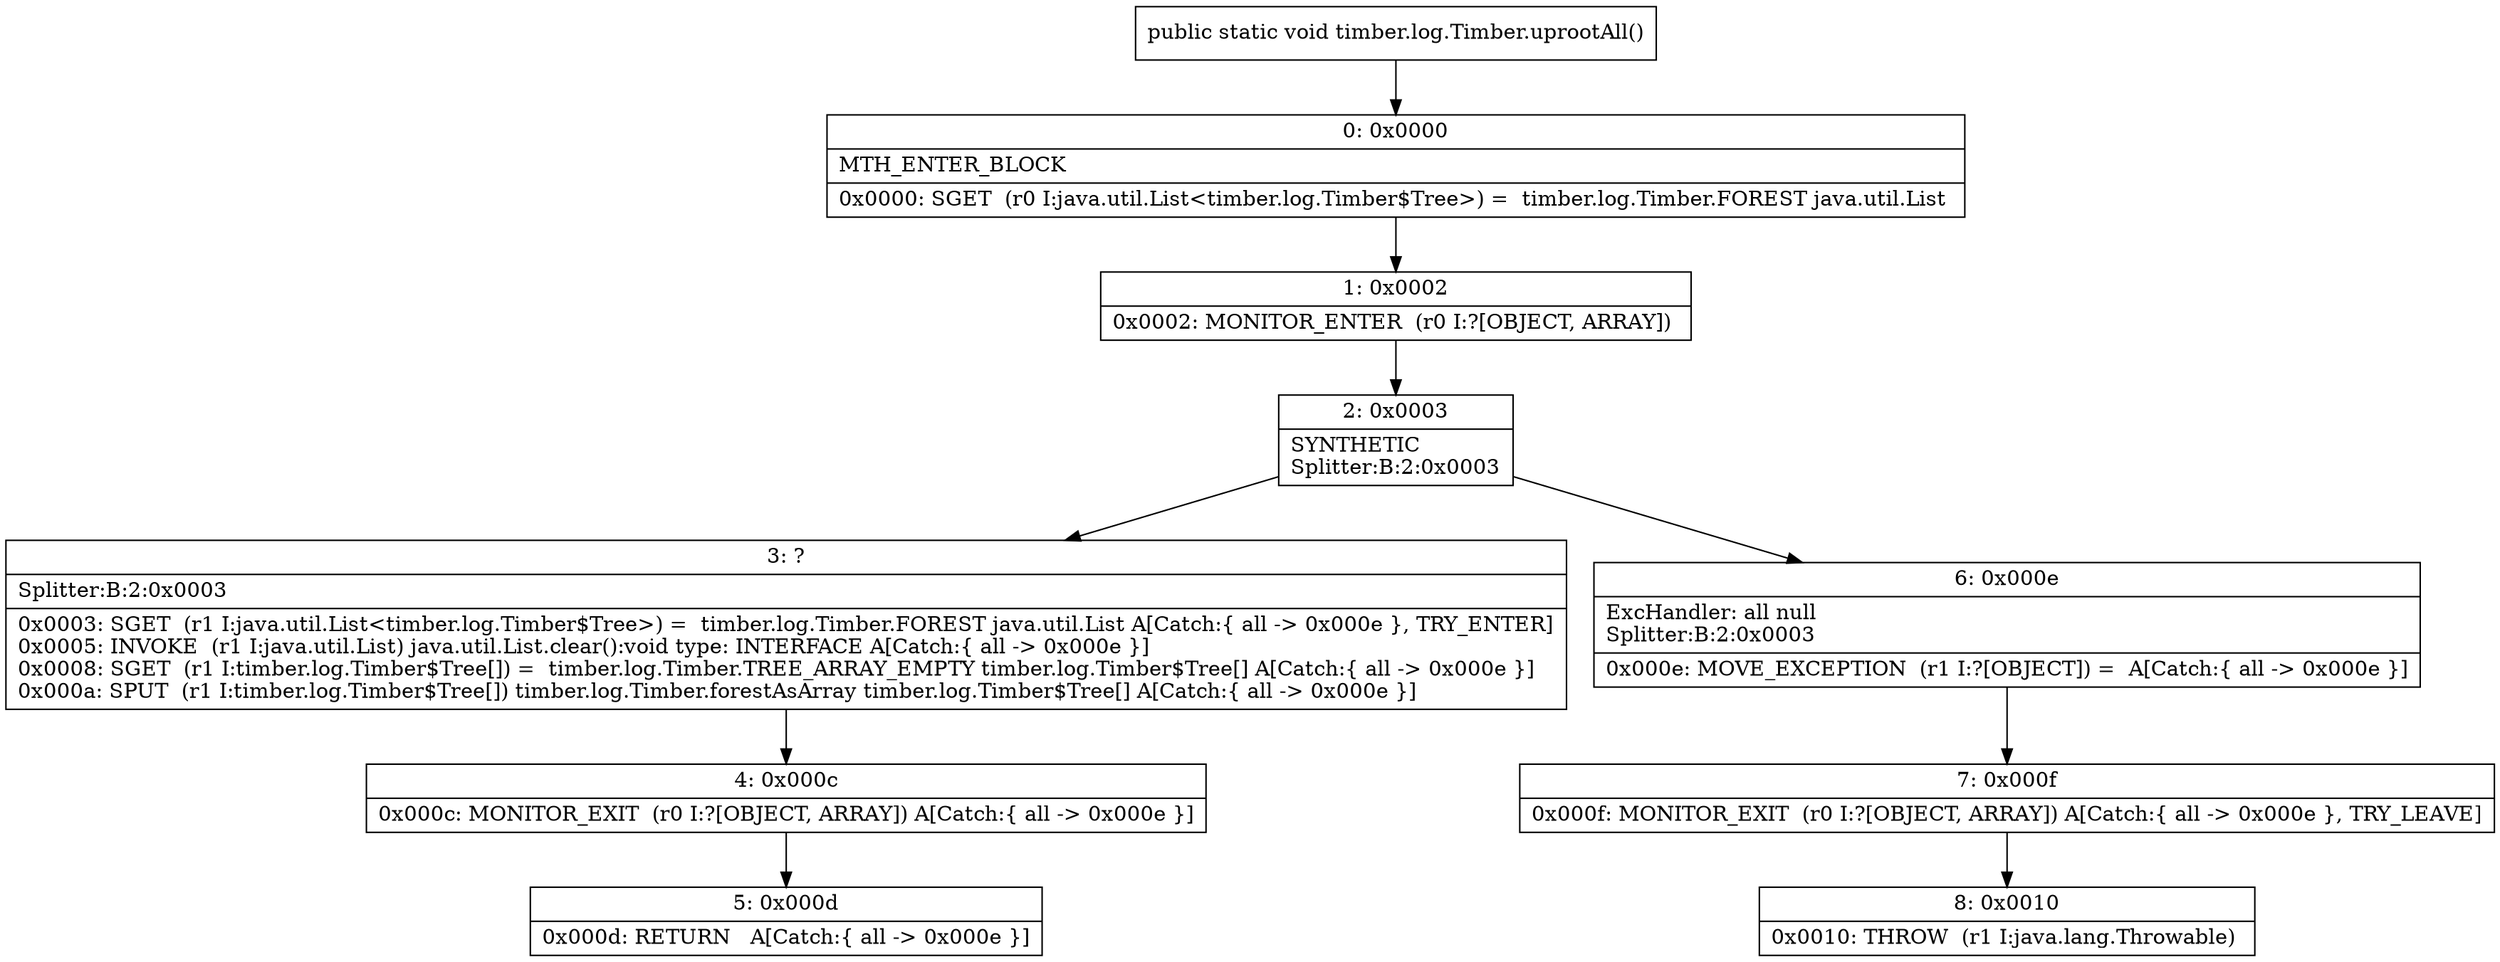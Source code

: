 digraph "CFG fortimber.log.Timber.uprootAll()V" {
Node_0 [shape=record,label="{0\:\ 0x0000|MTH_ENTER_BLOCK\l|0x0000: SGET  (r0 I:java.util.List\<timber.log.Timber$Tree\>) =  timber.log.Timber.FOREST java.util.List \l}"];
Node_1 [shape=record,label="{1\:\ 0x0002|0x0002: MONITOR_ENTER  (r0 I:?[OBJECT, ARRAY]) \l}"];
Node_2 [shape=record,label="{2\:\ 0x0003|SYNTHETIC\lSplitter:B:2:0x0003\l}"];
Node_3 [shape=record,label="{3\:\ ?|Splitter:B:2:0x0003\l|0x0003: SGET  (r1 I:java.util.List\<timber.log.Timber$Tree\>) =  timber.log.Timber.FOREST java.util.List A[Catch:\{ all \-\> 0x000e \}, TRY_ENTER]\l0x0005: INVOKE  (r1 I:java.util.List) java.util.List.clear():void type: INTERFACE A[Catch:\{ all \-\> 0x000e \}]\l0x0008: SGET  (r1 I:timber.log.Timber$Tree[]) =  timber.log.Timber.TREE_ARRAY_EMPTY timber.log.Timber$Tree[] A[Catch:\{ all \-\> 0x000e \}]\l0x000a: SPUT  (r1 I:timber.log.Timber$Tree[]) timber.log.Timber.forestAsArray timber.log.Timber$Tree[] A[Catch:\{ all \-\> 0x000e \}]\l}"];
Node_4 [shape=record,label="{4\:\ 0x000c|0x000c: MONITOR_EXIT  (r0 I:?[OBJECT, ARRAY]) A[Catch:\{ all \-\> 0x000e \}]\l}"];
Node_5 [shape=record,label="{5\:\ 0x000d|0x000d: RETURN   A[Catch:\{ all \-\> 0x000e \}]\l}"];
Node_6 [shape=record,label="{6\:\ 0x000e|ExcHandler: all null\lSplitter:B:2:0x0003\l|0x000e: MOVE_EXCEPTION  (r1 I:?[OBJECT]) =  A[Catch:\{ all \-\> 0x000e \}]\l}"];
Node_7 [shape=record,label="{7\:\ 0x000f|0x000f: MONITOR_EXIT  (r0 I:?[OBJECT, ARRAY]) A[Catch:\{ all \-\> 0x000e \}, TRY_LEAVE]\l}"];
Node_8 [shape=record,label="{8\:\ 0x0010|0x0010: THROW  (r1 I:java.lang.Throwable) \l}"];
MethodNode[shape=record,label="{public static void timber.log.Timber.uprootAll() }"];
MethodNode -> Node_0;
Node_0 -> Node_1;
Node_1 -> Node_2;
Node_2 -> Node_3;
Node_2 -> Node_6;
Node_3 -> Node_4;
Node_4 -> Node_5;
Node_6 -> Node_7;
Node_7 -> Node_8;
}

